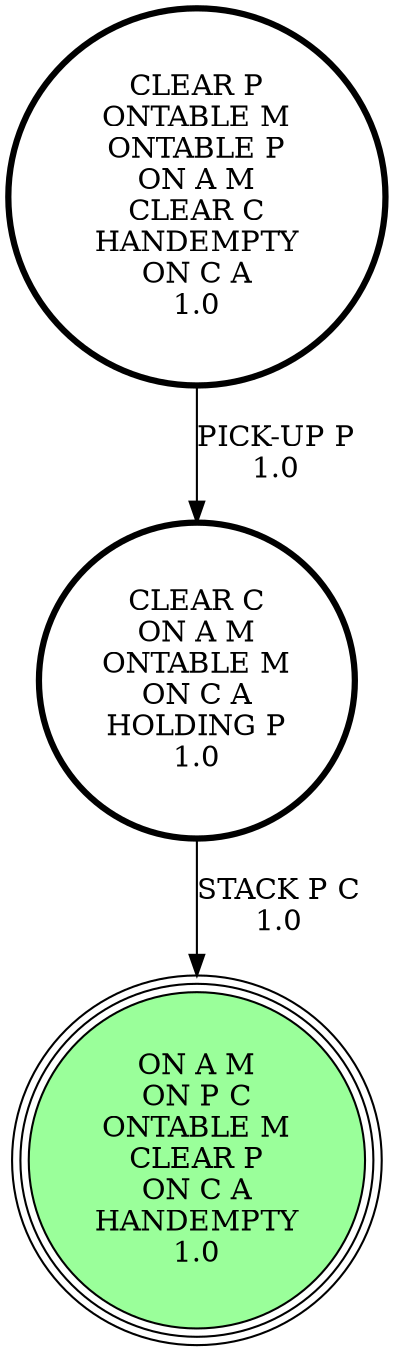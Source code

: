 digraph {
"CLEAR P\nONTABLE M\nONTABLE P\nON A M\nCLEAR C\nHANDEMPTY\nON C A\n1.0\n" -> "CLEAR C\nON A M\nONTABLE M\nON C A\nHOLDING P\n1.0\n"[label="PICK-UP P\n1.0\n"];
"CLEAR C\nON A M\nONTABLE M\nON C A\nHOLDING P\n1.0\n" -> "ON A M\nON P C\nONTABLE M\nCLEAR P\nON C A\nHANDEMPTY\n1.0\n"[label="STACK P C\n1.0\n"];
"ON A M\nON P C\nONTABLE M\nCLEAR P\nON C A\nHANDEMPTY\n1.0\n" [shape=circle, style=filled, fillcolor=palegreen1, peripheries=3];
"CLEAR P\nONTABLE M\nONTABLE P\nON A M\nCLEAR C\nHANDEMPTY\nON C A\n1.0\n" [shape=circle, penwidth=3];
"CLEAR C\nON A M\nONTABLE M\nON C A\nHOLDING P\n1.0\n" [shape=circle, penwidth=3];
"ON A M\nON P C\nONTABLE M\nCLEAR P\nON C A\nHANDEMPTY\n1.0\n" [shape=circle, style=filled, fillcolor=palegreen1, peripheries=3];
}

